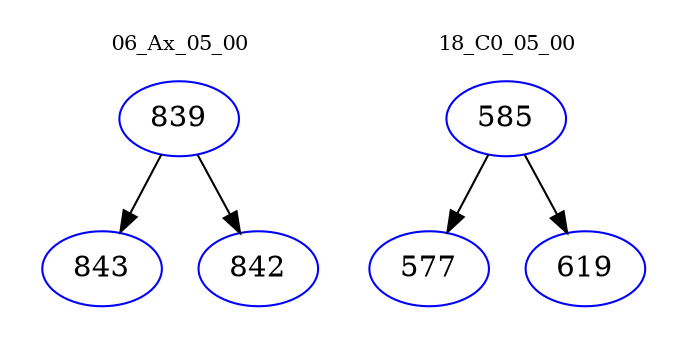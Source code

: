 digraph{
subgraph cluster_0 {
color = white
label = "06_Ax_05_00";
fontsize=10;
T0_839 [label="839", color="blue"]
T0_839 -> T0_843 [color="black"]
T0_843 [label="843", color="blue"]
T0_839 -> T0_842 [color="black"]
T0_842 [label="842", color="blue"]
}
subgraph cluster_1 {
color = white
label = "18_C0_05_00";
fontsize=10;
T1_585 [label="585", color="blue"]
T1_585 -> T1_577 [color="black"]
T1_577 [label="577", color="blue"]
T1_585 -> T1_619 [color="black"]
T1_619 [label="619", color="blue"]
}
}
